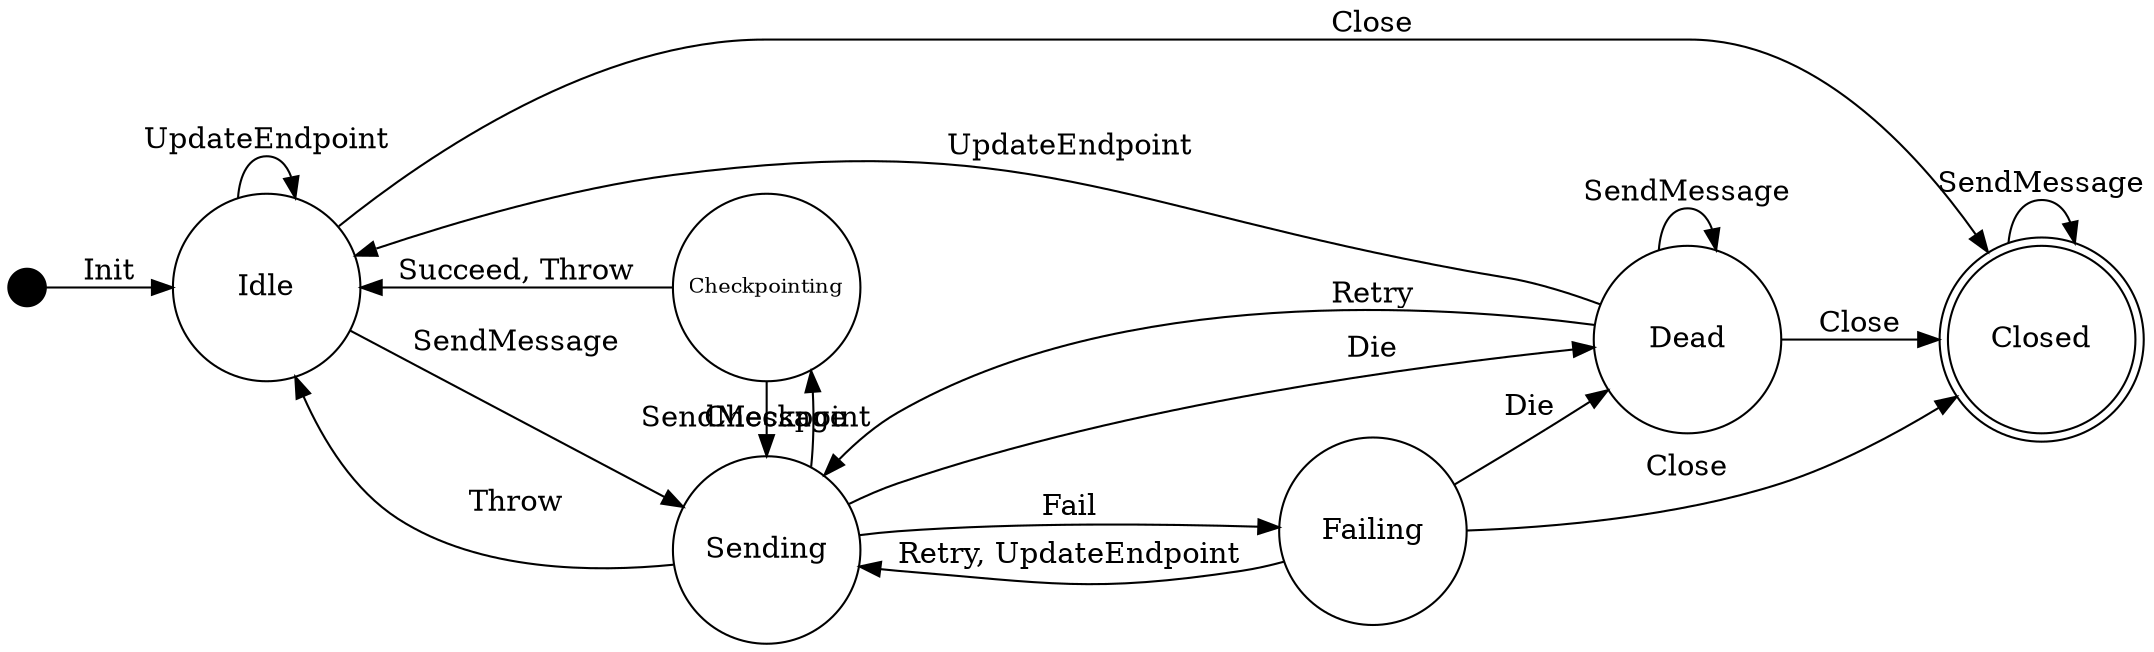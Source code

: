 digraph async_failure_statemachine {
  rankdir=LR;
  node [shape = circle, width = 1.25, fixedsize = true];

  Start[shape = point, width = 0.25; color=black; label=""];
  Idle;
  Sending;
  Checkpointing [ fontsize=10 ];
  Failing;
  Dead;
  Closed [shape = doublecircle];

  Start -> Idle [ label = "Init"];

  Idle -> Sending [ label = "SendMessage" ];
  Idle -> Idle [ label = "UpdateEndpoint" ];
  Idle -> Closed [ label = "Close" ];

  Sending -> Idle [ label = "Throw" ];
  Sending -> Checkpointing [ label = "Checkpoint" ];
  Sending -> Failing [ label = "Fail" ];
  Sending -> Dead [ label = "Die" ];

  Checkpointing -> Idle [ label = "Succeed, Throw" ];
  Checkpointing -> Sending [ label = "SendMessage" ];

  Failing -> Dead [ label = "Die" ];
  Failing -> Sending [ label = "Retry, UpdateEndpoint" ];
  Failing -> Closed [ label = "Close" ];

  Dead -> Dead [ label = "SendMessage" ];
  Dead -> Idle [ label = "UpdateEndpoint" ];
  Dead -> Sending [ label = "Retry" ];
  Dead -> Closed [ label = "Close" ];

  Closed -> Closed [ label = "SendMessage" ];

  { rank=same; Sending, Checkpointing }
}
